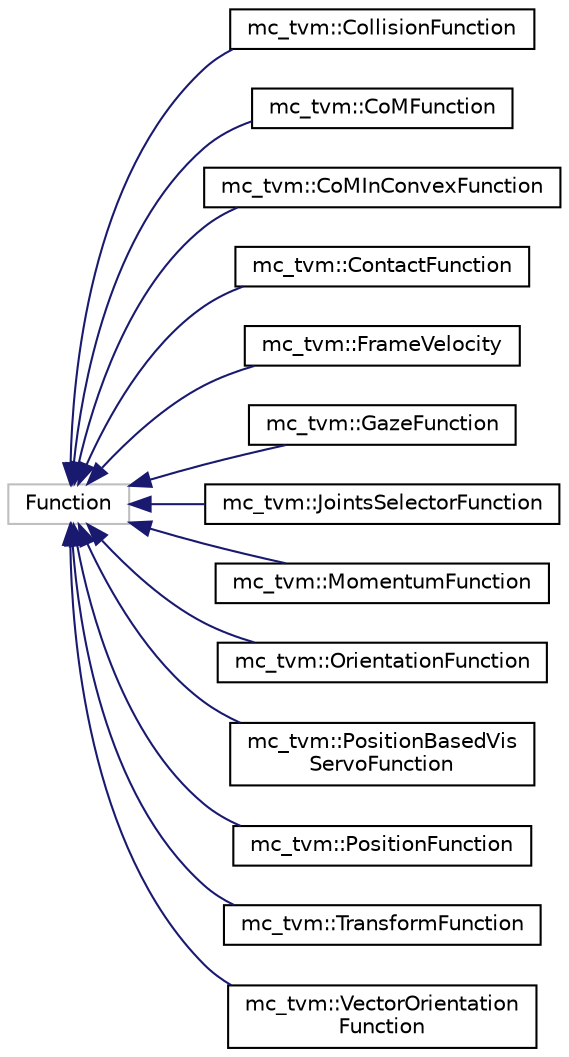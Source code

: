 digraph "Graphical Class Hierarchy"
{
 // INTERACTIVE_SVG=YES
 // LATEX_PDF_SIZE
  edge [fontname="Helvetica",fontsize="10",labelfontname="Helvetica",labelfontsize="10"];
  node [fontname="Helvetica",fontsize="10",shape=record];
  rankdir="LR";
  Node310 [label="Function",height=0.2,width=0.4,color="grey75", fillcolor="white", style="filled",tooltip=" "];
  Node310 -> Node0 [dir="back",color="midnightblue",fontsize="10",style="solid",fontname="Helvetica"];
  Node0 [label="mc_tvm::CollisionFunction",height=0.2,width=0.4,color="black", fillcolor="white", style="filled",URL="$classmc__tvm_1_1CollisionFunction.html",tooltip=" "];
  Node310 -> Node312 [dir="back",color="midnightblue",fontsize="10",style="solid",fontname="Helvetica"];
  Node312 [label="mc_tvm::CoMFunction",height=0.2,width=0.4,color="black", fillcolor="white", style="filled",URL="$structmc__tvm_1_1CoMFunction.html",tooltip=" "];
  Node310 -> Node313 [dir="back",color="midnightblue",fontsize="10",style="solid",fontname="Helvetica"];
  Node313 [label="mc_tvm::CoMInConvexFunction",height=0.2,width=0.4,color="black", fillcolor="white", style="filled",URL="$structmc__tvm_1_1CoMInConvexFunction.html",tooltip=" "];
  Node310 -> Node314 [dir="back",color="midnightblue",fontsize="10",style="solid",fontname="Helvetica"];
  Node314 [label="mc_tvm::ContactFunction",height=0.2,width=0.4,color="black", fillcolor="white", style="filled",URL="$classmc__tvm_1_1ContactFunction.html",tooltip=" "];
  Node310 -> Node315 [dir="back",color="midnightblue",fontsize="10",style="solid",fontname="Helvetica"];
  Node315 [label="mc_tvm::FrameVelocity",height=0.2,width=0.4,color="black", fillcolor="white", style="filled",URL="$structmc__tvm_1_1FrameVelocity.html",tooltip=" "];
  Node310 -> Node316 [dir="back",color="midnightblue",fontsize="10",style="solid",fontname="Helvetica"];
  Node316 [label="mc_tvm::GazeFunction",height=0.2,width=0.4,color="black", fillcolor="white", style="filled",URL="$structmc__tvm_1_1GazeFunction.html",tooltip=" "];
  Node310 -> Node317 [dir="back",color="midnightblue",fontsize="10",style="solid",fontname="Helvetica"];
  Node317 [label="mc_tvm::JointsSelectorFunction",height=0.2,width=0.4,color="black", fillcolor="white", style="filled",URL="$classmc__tvm_1_1JointsSelectorFunction.html",tooltip=" "];
  Node310 -> Node318 [dir="back",color="midnightblue",fontsize="10",style="solid",fontname="Helvetica"];
  Node318 [label="mc_tvm::MomentumFunction",height=0.2,width=0.4,color="black", fillcolor="white", style="filled",URL="$structmc__tvm_1_1MomentumFunction.html",tooltip=" "];
  Node310 -> Node319 [dir="back",color="midnightblue",fontsize="10",style="solid",fontname="Helvetica"];
  Node319 [label="mc_tvm::OrientationFunction",height=0.2,width=0.4,color="black", fillcolor="white", style="filled",URL="$classmc__tvm_1_1OrientationFunction.html",tooltip=" "];
  Node310 -> Node320 [dir="back",color="midnightblue",fontsize="10",style="solid",fontname="Helvetica"];
  Node320 [label="mc_tvm::PositionBasedVis\lServoFunction",height=0.2,width=0.4,color="black", fillcolor="white", style="filled",URL="$structmc__tvm_1_1PositionBasedVisServoFunction.html",tooltip=" "];
  Node310 -> Node321 [dir="back",color="midnightblue",fontsize="10",style="solid",fontname="Helvetica"];
  Node321 [label="mc_tvm::PositionFunction",height=0.2,width=0.4,color="black", fillcolor="white", style="filled",URL="$classmc__tvm_1_1PositionFunction.html",tooltip=" "];
  Node310 -> Node322 [dir="back",color="midnightblue",fontsize="10",style="solid",fontname="Helvetica"];
  Node322 [label="mc_tvm::TransformFunction",height=0.2,width=0.4,color="black", fillcolor="white", style="filled",URL="$classmc__tvm_1_1TransformFunction.html",tooltip=" "];
  Node310 -> Node323 [dir="back",color="midnightblue",fontsize="10",style="solid",fontname="Helvetica"];
  Node323 [label="mc_tvm::VectorOrientation\lFunction",height=0.2,width=0.4,color="black", fillcolor="white", style="filled",URL="$classmc__tvm_1_1VectorOrientationFunction.html",tooltip=" "];
}
